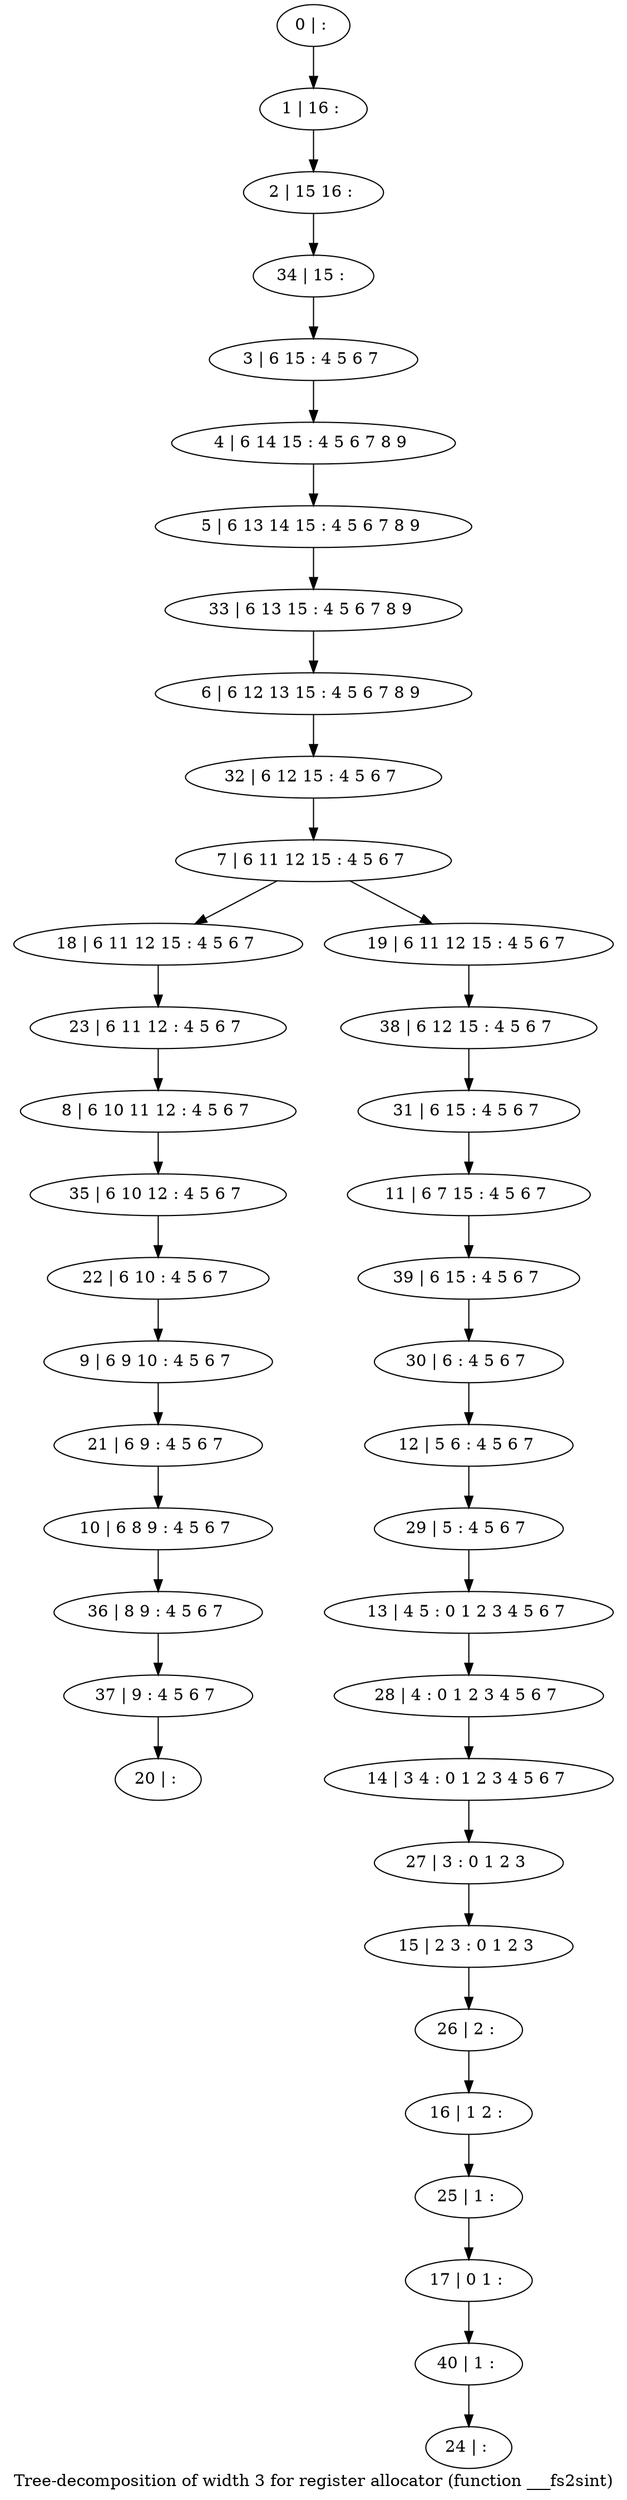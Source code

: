 digraph G {
graph [label="Tree-decomposition of width 3 for register allocator (function ___fs2sint)"]
0[label="0 | : "];
1[label="1 | 16 : "];
2[label="2 | 15 16 : "];
3[label="3 | 6 15 : 4 5 6 7 "];
4[label="4 | 6 14 15 : 4 5 6 7 8 9 "];
5[label="5 | 6 13 14 15 : 4 5 6 7 8 9 "];
6[label="6 | 6 12 13 15 : 4 5 6 7 8 9 "];
7[label="7 | 6 11 12 15 : 4 5 6 7 "];
8[label="8 | 6 10 11 12 : 4 5 6 7 "];
9[label="9 | 6 9 10 : 4 5 6 7 "];
10[label="10 | 6 8 9 : 4 5 6 7 "];
11[label="11 | 6 7 15 : 4 5 6 7 "];
12[label="12 | 5 6 : 4 5 6 7 "];
13[label="13 | 4 5 : 0 1 2 3 4 5 6 7 "];
14[label="14 | 3 4 : 0 1 2 3 4 5 6 7 "];
15[label="15 | 2 3 : 0 1 2 3 "];
16[label="16 | 1 2 : "];
17[label="17 | 0 1 : "];
18[label="18 | 6 11 12 15 : 4 5 6 7 "];
19[label="19 | 6 11 12 15 : 4 5 6 7 "];
20[label="20 | : "];
21[label="21 | 6 9 : 4 5 6 7 "];
22[label="22 | 6 10 : 4 5 6 7 "];
23[label="23 | 6 11 12 : 4 5 6 7 "];
24[label="24 | : "];
25[label="25 | 1 : "];
26[label="26 | 2 : "];
27[label="27 | 3 : 0 1 2 3 "];
28[label="28 | 4 : 0 1 2 3 4 5 6 7 "];
29[label="29 | 5 : 4 5 6 7 "];
30[label="30 | 6 : 4 5 6 7 "];
31[label="31 | 6 15 : 4 5 6 7 "];
32[label="32 | 6 12 15 : 4 5 6 7 "];
33[label="33 | 6 13 15 : 4 5 6 7 8 9 "];
34[label="34 | 15 : "];
35[label="35 | 6 10 12 : 4 5 6 7 "];
36[label="36 | 8 9 : 4 5 6 7 "];
37[label="37 | 9 : 4 5 6 7 "];
38[label="38 | 6 12 15 : 4 5 6 7 "];
39[label="39 | 6 15 : 4 5 6 7 "];
40[label="40 | 1 : "];
0->1 ;
1->2 ;
3->4 ;
4->5 ;
7->18 ;
7->19 ;
21->10 ;
9->21 ;
22->9 ;
23->8 ;
18->23 ;
25->17 ;
16->25 ;
26->16 ;
15->26 ;
27->15 ;
14->27 ;
28->14 ;
13->28 ;
29->13 ;
12->29 ;
30->12 ;
31->11 ;
32->7 ;
6->32 ;
33->6 ;
5->33 ;
34->3 ;
2->34 ;
35->22 ;
8->35 ;
10->36 ;
37->20 ;
36->37 ;
38->31 ;
19->38 ;
39->30 ;
11->39 ;
40->24 ;
17->40 ;
}
